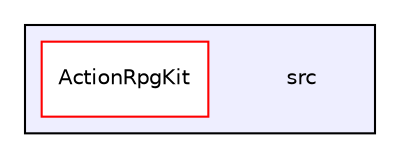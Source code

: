 digraph "src" {
  compound=true
  node [ fontsize="10", fontname="Helvetica"];
  edge [ labelfontsize="10", labelfontname="Helvetica"];
  subgraph clusterdir_68267d1309a1af8e8297ef4c3efbcdba {
    graph [ bgcolor="#eeeeff", pencolor="black", label="" URL="dir_68267d1309a1af8e8297ef4c3efbcdba.xhtml"];
    dir_68267d1309a1af8e8297ef4c3efbcdba [shape=plaintext label="src"];
    dir_d58e0355e04404440c509f2ce5c588b7 [shape=box label="ActionRpgKit" color="red" fillcolor="white" style="filled" URL="dir_d58e0355e04404440c509f2ce5c588b7.xhtml"];
  }
}
